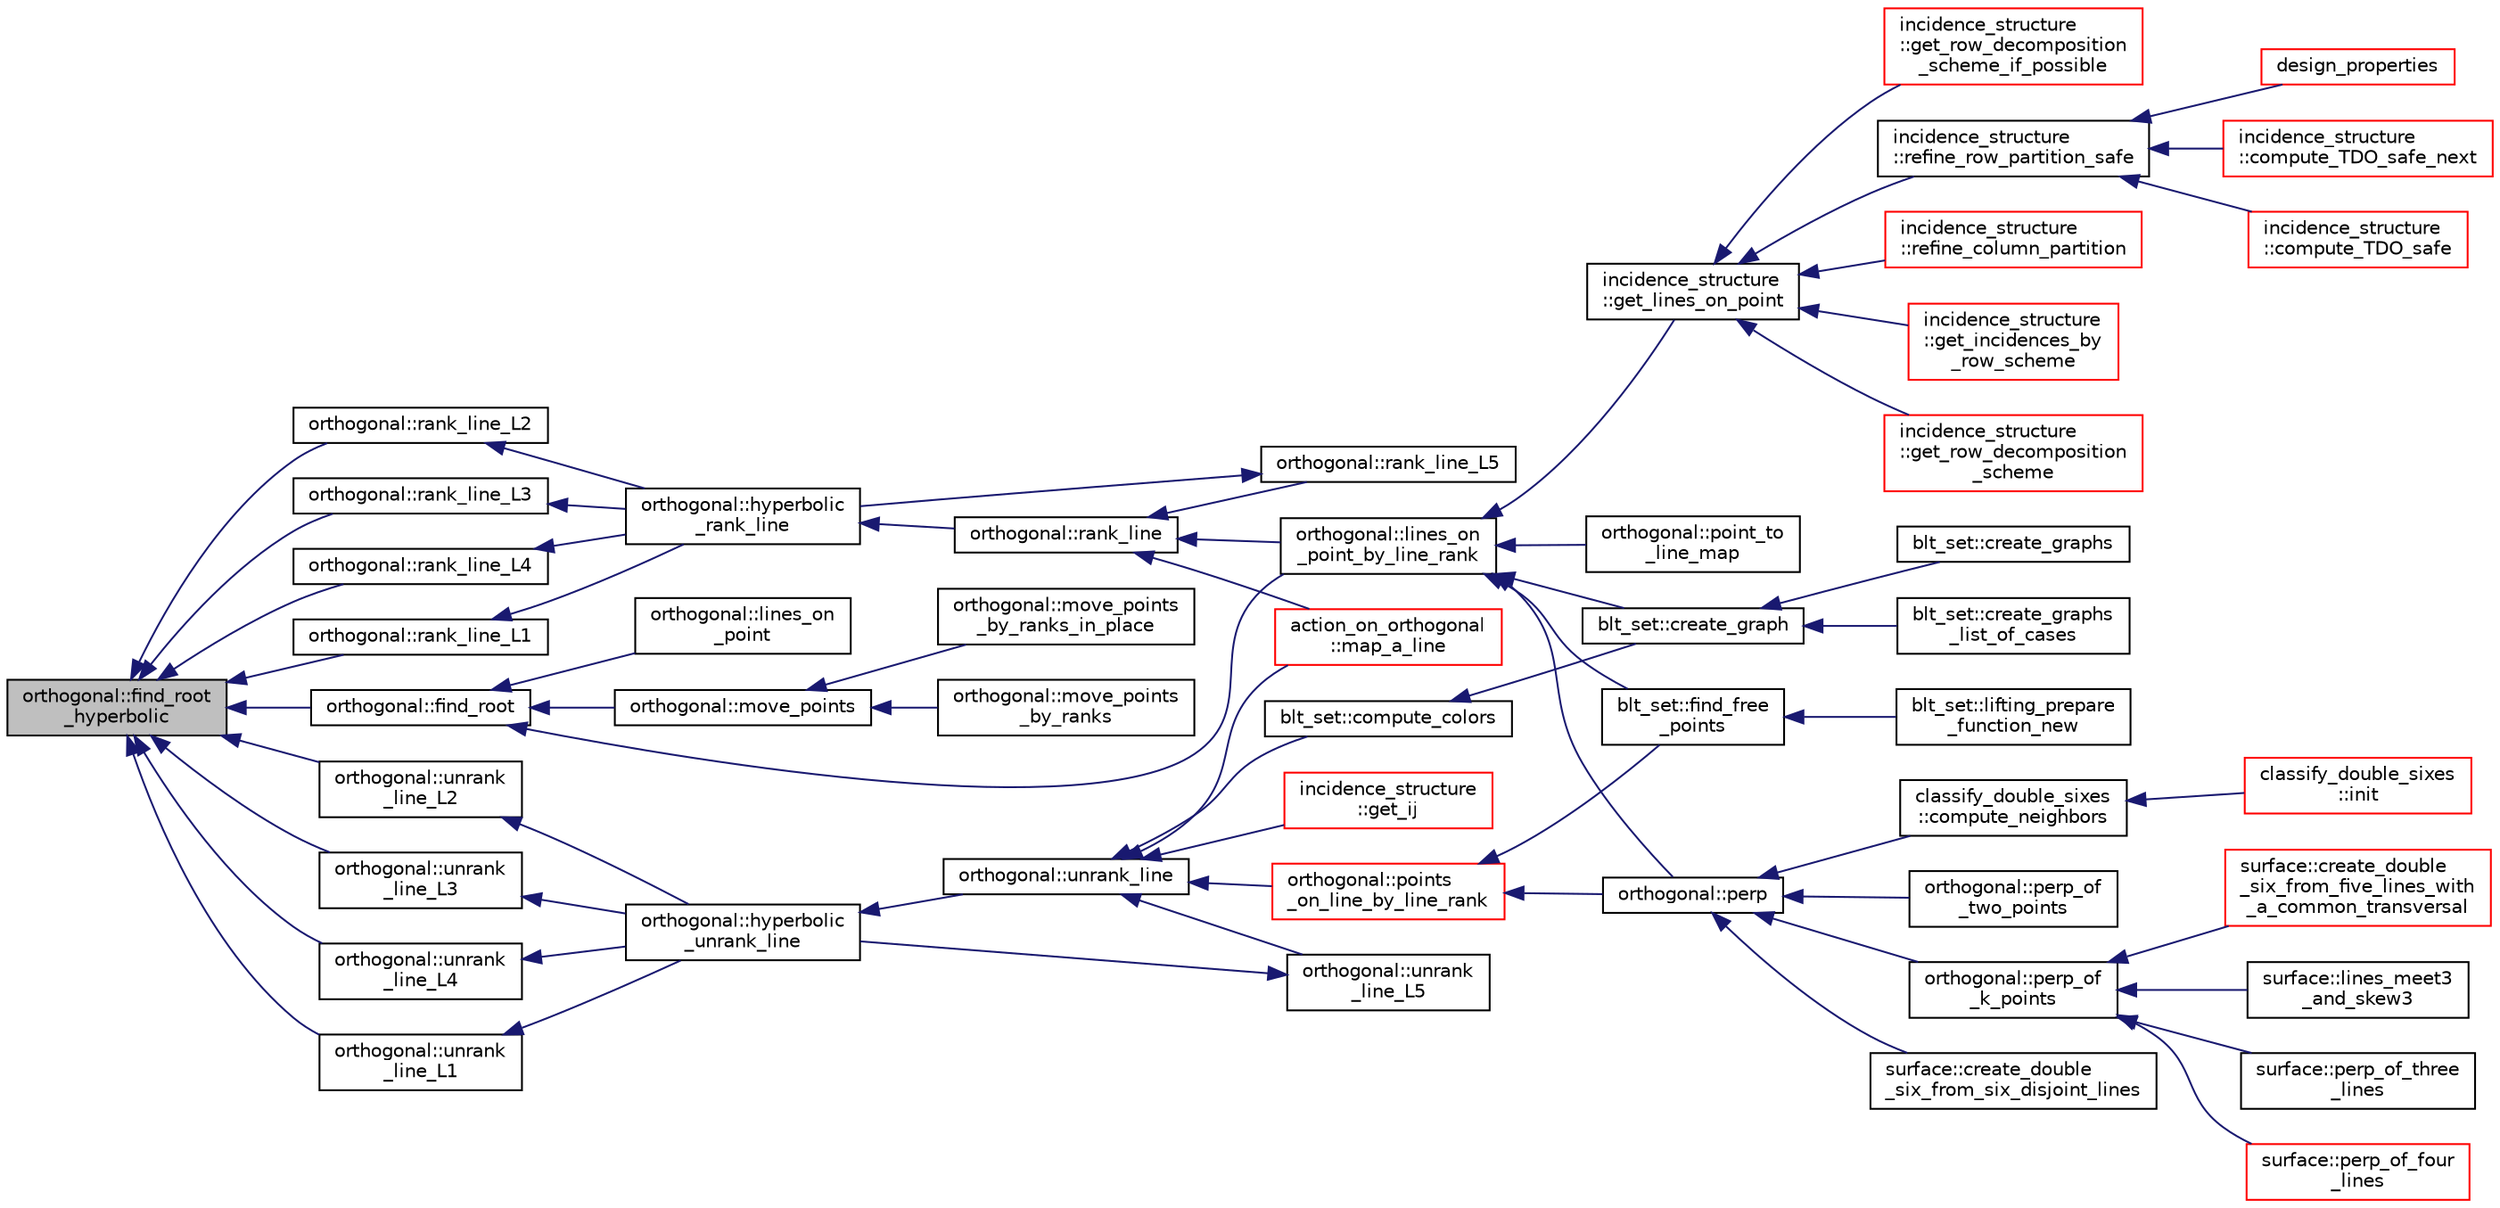 digraph "orthogonal::find_root_hyperbolic"
{
  edge [fontname="Helvetica",fontsize="10",labelfontname="Helvetica",labelfontsize="10"];
  node [fontname="Helvetica",fontsize="10",shape=record];
  rankdir="LR";
  Node5139 [label="orthogonal::find_root\l_hyperbolic",height=0.2,width=0.4,color="black", fillcolor="grey75", style="filled", fontcolor="black"];
  Node5139 -> Node5140 [dir="back",color="midnightblue",fontsize="10",style="solid",fontname="Helvetica"];
  Node5140 [label="orthogonal::find_root",height=0.2,width=0.4,color="black", fillcolor="white", style="filled",URL="$d7/daa/classorthogonal.html#a7cad6e763a1f49ab5e372a26f5cdf247"];
  Node5140 -> Node5141 [dir="back",color="midnightblue",fontsize="10",style="solid",fontname="Helvetica"];
  Node5141 [label="orthogonal::lines_on\l_point",height=0.2,width=0.4,color="black", fillcolor="white", style="filled",URL="$d7/daa/classorthogonal.html#aa3249c7fddbc156af817fb274e41c914"];
  Node5140 -> Node5142 [dir="back",color="midnightblue",fontsize="10",style="solid",fontname="Helvetica"];
  Node5142 [label="orthogonal::lines_on\l_point_by_line_rank",height=0.2,width=0.4,color="black", fillcolor="white", style="filled",URL="$d7/daa/classorthogonal.html#adc21874b6da3cd3585c704994fb538aa"];
  Node5142 -> Node5143 [dir="back",color="midnightblue",fontsize="10",style="solid",fontname="Helvetica"];
  Node5143 [label="blt_set::create_graph",height=0.2,width=0.4,color="black", fillcolor="white", style="filled",URL="$d1/d3d/classblt__set.html#ae92249ece99ffbc92e93e49cd5d5dccf"];
  Node5143 -> Node5144 [dir="back",color="midnightblue",fontsize="10",style="solid",fontname="Helvetica"];
  Node5144 [label="blt_set::create_graphs",height=0.2,width=0.4,color="black", fillcolor="white", style="filled",URL="$d1/d3d/classblt__set.html#a3f1d4a8ed15875c47b327949f26a4533"];
  Node5143 -> Node5145 [dir="back",color="midnightblue",fontsize="10",style="solid",fontname="Helvetica"];
  Node5145 [label="blt_set::create_graphs\l_list_of_cases",height=0.2,width=0.4,color="black", fillcolor="white", style="filled",URL="$d1/d3d/classblt__set.html#a91ad531d4154bd887182dbd6121476f3"];
  Node5142 -> Node5146 [dir="back",color="midnightblue",fontsize="10",style="solid",fontname="Helvetica"];
  Node5146 [label="blt_set::find_free\l_points",height=0.2,width=0.4,color="black", fillcolor="white", style="filled",URL="$d1/d3d/classblt__set.html#a71f82dd3dc4a901ea2a0949d2f1af302"];
  Node5146 -> Node5147 [dir="back",color="midnightblue",fontsize="10",style="solid",fontname="Helvetica"];
  Node5147 [label="blt_set::lifting_prepare\l_function_new",height=0.2,width=0.4,color="black", fillcolor="white", style="filled",URL="$d1/d3d/classblt__set.html#a1314b7c0a3b78ba54c0f61a397d8afce"];
  Node5142 -> Node5148 [dir="back",color="midnightblue",fontsize="10",style="solid",fontname="Helvetica"];
  Node5148 [label="orthogonal::point_to\l_line_map",height=0.2,width=0.4,color="black", fillcolor="white", style="filled",URL="$d7/daa/classorthogonal.html#a1eae48671390d1c251303be93b45f9e4"];
  Node5142 -> Node5149 [dir="back",color="midnightblue",fontsize="10",style="solid",fontname="Helvetica"];
  Node5149 [label="orthogonal::perp",height=0.2,width=0.4,color="black", fillcolor="white", style="filled",URL="$d7/daa/classorthogonal.html#ae80e0fa8d1e8caddb9afbb466e3d3189"];
  Node5149 -> Node5150 [dir="back",color="midnightblue",fontsize="10",style="solid",fontname="Helvetica"];
  Node5150 [label="orthogonal::perp_of\l_two_points",height=0.2,width=0.4,color="black", fillcolor="white", style="filled",URL="$d7/daa/classorthogonal.html#a6a05fef2e61ed508bff66d6728c58ec0"];
  Node5149 -> Node5151 [dir="back",color="midnightblue",fontsize="10",style="solid",fontname="Helvetica"];
  Node5151 [label="orthogonal::perp_of\l_k_points",height=0.2,width=0.4,color="black", fillcolor="white", style="filled",URL="$d7/daa/classorthogonal.html#a6a92a4680dc76bb289141fc5c765f5fb"];
  Node5151 -> Node5152 [dir="back",color="midnightblue",fontsize="10",style="solid",fontname="Helvetica"];
  Node5152 [label="surface::lines_meet3\l_and_skew3",height=0.2,width=0.4,color="black", fillcolor="white", style="filled",URL="$d5/d88/classsurface.html#af87ed9d20b980a89342f20c206ae5790"];
  Node5151 -> Node5153 [dir="back",color="midnightblue",fontsize="10",style="solid",fontname="Helvetica"];
  Node5153 [label="surface::perp_of_three\l_lines",height=0.2,width=0.4,color="black", fillcolor="white", style="filled",URL="$d5/d88/classsurface.html#aaa43449a367799d405821a1cd5a7e644"];
  Node5151 -> Node5154 [dir="back",color="midnightblue",fontsize="10",style="solid",fontname="Helvetica"];
  Node5154 [label="surface::perp_of_four\l_lines",height=0.2,width=0.4,color="red", fillcolor="white", style="filled",URL="$d5/d88/classsurface.html#a8da8a93f1fcbf344eb943869b0d488f1"];
  Node5151 -> Node5164 [dir="back",color="midnightblue",fontsize="10",style="solid",fontname="Helvetica"];
  Node5164 [label="surface::create_double\l_six_from_five_lines_with\l_a_common_transversal",height=0.2,width=0.4,color="red", fillcolor="white", style="filled",URL="$d5/d88/classsurface.html#a6d8fafa386893521305e016011d55673"];
  Node5149 -> Node5178 [dir="back",color="midnightblue",fontsize="10",style="solid",fontname="Helvetica"];
  Node5178 [label="surface::create_double\l_six_from_six_disjoint_lines",height=0.2,width=0.4,color="black", fillcolor="white", style="filled",URL="$d5/d88/classsurface.html#a4c44f0a33d709edee71537547880dd87"];
  Node5149 -> Node5179 [dir="back",color="midnightblue",fontsize="10",style="solid",fontname="Helvetica"];
  Node5179 [label="classify_double_sixes\l::compute_neighbors",height=0.2,width=0.4,color="black", fillcolor="white", style="filled",URL="$dd/d23/classclassify__double__sixes.html#a675e241052c36c58063ddcfc06d209b2"];
  Node5179 -> Node5158 [dir="back",color="midnightblue",fontsize="10",style="solid",fontname="Helvetica"];
  Node5158 [label="classify_double_sixes\l::init",height=0.2,width=0.4,color="red", fillcolor="white", style="filled",URL="$dd/d23/classclassify__double__sixes.html#a8c5c41d5124b35379d626480ff225f7b"];
  Node5142 -> Node5180 [dir="back",color="midnightblue",fontsize="10",style="solid",fontname="Helvetica"];
  Node5180 [label="incidence_structure\l::get_lines_on_point",height=0.2,width=0.4,color="black", fillcolor="white", style="filled",URL="$da/d8a/classincidence__structure.html#a09148fd9478525b4a65c8e44833d1861"];
  Node5180 -> Node5181 [dir="back",color="midnightblue",fontsize="10",style="solid",fontname="Helvetica"];
  Node5181 [label="incidence_structure\l::refine_row_partition_safe",height=0.2,width=0.4,color="black", fillcolor="white", style="filled",URL="$da/d8a/classincidence__structure.html#ae84b2dc0f1a0cd1f9acfadcae21e3745"];
  Node5181 -> Node5182 [dir="back",color="midnightblue",fontsize="10",style="solid",fontname="Helvetica"];
  Node5182 [label="design_properties",height=0.2,width=0.4,color="red", fillcolor="white", style="filled",URL="$d9/dc2/apps_2combinatorics_2design_8_c.html#a7d7aac893d68b4a25d1ab91b57ae2af1"];
  Node5181 -> Node5186 [dir="back",color="midnightblue",fontsize="10",style="solid",fontname="Helvetica"];
  Node5186 [label="incidence_structure\l::compute_TDO_safe_next",height=0.2,width=0.4,color="red", fillcolor="white", style="filled",URL="$da/d8a/classincidence__structure.html#a7c315a348fc6bed0f8642767cc9cd7d1"];
  Node5181 -> Node5189 [dir="back",color="midnightblue",fontsize="10",style="solid",fontname="Helvetica"];
  Node5189 [label="incidence_structure\l::compute_TDO_safe",height=0.2,width=0.4,color="red", fillcolor="white", style="filled",URL="$da/d8a/classincidence__structure.html#ab1409e71c4b6855e49edfd3526644202"];
  Node5180 -> Node5203 [dir="back",color="midnightblue",fontsize="10",style="solid",fontname="Helvetica"];
  Node5203 [label="incidence_structure\l::refine_column_partition",height=0.2,width=0.4,color="red", fillcolor="white", style="filled",URL="$da/d8a/classincidence__structure.html#ac262f307c1531d67496129dc7890cda4"];
  Node5180 -> Node5208 [dir="back",color="midnightblue",fontsize="10",style="solid",fontname="Helvetica"];
  Node5208 [label="incidence_structure\l::get_incidences_by\l_row_scheme",height=0.2,width=0.4,color="red", fillcolor="white", style="filled",URL="$da/d8a/classincidence__structure.html#addab249e03244133841bd793389c792c"];
  Node5180 -> Node5212 [dir="back",color="midnightblue",fontsize="10",style="solid",fontname="Helvetica"];
  Node5212 [label="incidence_structure\l::get_row_decomposition\l_scheme",height=0.2,width=0.4,color="red", fillcolor="white", style="filled",URL="$da/d8a/classincidence__structure.html#aa0ad04253ba8e75bb15900ee8b01c9aa"];
  Node5180 -> Node5223 [dir="back",color="midnightblue",fontsize="10",style="solid",fontname="Helvetica"];
  Node5223 [label="incidence_structure\l::get_row_decomposition\l_scheme_if_possible",height=0.2,width=0.4,color="red", fillcolor="white", style="filled",URL="$da/d8a/classincidence__structure.html#ac93d2a6419b0fca3f25f101c5f08caf5"];
  Node5140 -> Node5225 [dir="back",color="midnightblue",fontsize="10",style="solid",fontname="Helvetica"];
  Node5225 [label="orthogonal::move_points",height=0.2,width=0.4,color="black", fillcolor="white", style="filled",URL="$d7/daa/classorthogonal.html#a24bfc815e987e19df641315b98ff8822"];
  Node5225 -> Node5226 [dir="back",color="midnightblue",fontsize="10",style="solid",fontname="Helvetica"];
  Node5226 [label="orthogonal::move_points\l_by_ranks_in_place",height=0.2,width=0.4,color="black", fillcolor="white", style="filled",URL="$d7/daa/classorthogonal.html#a82fac7f7528e41392b5fe89860d4204d"];
  Node5225 -> Node5227 [dir="back",color="midnightblue",fontsize="10",style="solid",fontname="Helvetica"];
  Node5227 [label="orthogonal::move_points\l_by_ranks",height=0.2,width=0.4,color="black", fillcolor="white", style="filled",URL="$d7/daa/classorthogonal.html#a6b1b57c7b6114d7d51c9375fe5014b22"];
  Node5139 -> Node5228 [dir="back",color="midnightblue",fontsize="10",style="solid",fontname="Helvetica"];
  Node5228 [label="orthogonal::unrank\l_line_L1",height=0.2,width=0.4,color="black", fillcolor="white", style="filled",URL="$d7/daa/classorthogonal.html#aca204928ad9c6c2d9e9afe2ea5af6d60"];
  Node5228 -> Node5229 [dir="back",color="midnightblue",fontsize="10",style="solid",fontname="Helvetica"];
  Node5229 [label="orthogonal::hyperbolic\l_unrank_line",height=0.2,width=0.4,color="black", fillcolor="white", style="filled",URL="$d7/daa/classorthogonal.html#a94952194cdcc478feb676e97e2e272f2"];
  Node5229 -> Node5230 [dir="back",color="midnightblue",fontsize="10",style="solid",fontname="Helvetica"];
  Node5230 [label="orthogonal::unrank_line",height=0.2,width=0.4,color="black", fillcolor="white", style="filled",URL="$d7/daa/classorthogonal.html#a27fec576f6e11b80dd4503fa3cf7611e"];
  Node5230 -> Node5231 [dir="back",color="midnightblue",fontsize="10",style="solid",fontname="Helvetica"];
  Node5231 [label="blt_set::compute_colors",height=0.2,width=0.4,color="black", fillcolor="white", style="filled",URL="$d1/d3d/classblt__set.html#a6629b3a1a50c0f2736034abaea6f7d63"];
  Node5231 -> Node5143 [dir="back",color="midnightblue",fontsize="10",style="solid",fontname="Helvetica"];
  Node5230 -> Node5232 [dir="back",color="midnightblue",fontsize="10",style="solid",fontname="Helvetica"];
  Node5232 [label="orthogonal::points\l_on_line_by_line_rank",height=0.2,width=0.4,color="red", fillcolor="white", style="filled",URL="$d7/daa/classorthogonal.html#aec3f511b69d0a28340f93d6f904c5daa"];
  Node5232 -> Node5146 [dir="back",color="midnightblue",fontsize="10",style="solid",fontname="Helvetica"];
  Node5232 -> Node5149 [dir="back",color="midnightblue",fontsize="10",style="solid",fontname="Helvetica"];
  Node5230 -> Node5242 [dir="back",color="midnightblue",fontsize="10",style="solid",fontname="Helvetica"];
  Node5242 [label="orthogonal::unrank\l_line_L5",height=0.2,width=0.4,color="black", fillcolor="white", style="filled",URL="$d7/daa/classorthogonal.html#a64148a40b356447a00d985789ad74c82"];
  Node5242 -> Node5229 [dir="back",color="midnightblue",fontsize="10",style="solid",fontname="Helvetica"];
  Node5230 -> Node5243 [dir="back",color="midnightblue",fontsize="10",style="solid",fontname="Helvetica"];
  Node5243 [label="incidence_structure\l::get_ij",height=0.2,width=0.4,color="red", fillcolor="white", style="filled",URL="$da/d8a/classincidence__structure.html#a5ee9b327bdd0c2714cadff040a4c4678"];
  Node5230 -> Node5252 [dir="back",color="midnightblue",fontsize="10",style="solid",fontname="Helvetica"];
  Node5252 [label="action_on_orthogonal\l::map_a_line",height=0.2,width=0.4,color="red", fillcolor="white", style="filled",URL="$dc/d87/classaction__on__orthogonal.html#ac7e41a4bbc9e0f2813f2f7030f3ed177"];
  Node5139 -> Node5454 [dir="back",color="midnightblue",fontsize="10",style="solid",fontname="Helvetica"];
  Node5454 [label="orthogonal::rank_line_L1",height=0.2,width=0.4,color="black", fillcolor="white", style="filled",URL="$d7/daa/classorthogonal.html#a2d89d504dee5256f035591c1cb64e129"];
  Node5454 -> Node5455 [dir="back",color="midnightblue",fontsize="10",style="solid",fontname="Helvetica"];
  Node5455 [label="orthogonal::hyperbolic\l_rank_line",height=0.2,width=0.4,color="black", fillcolor="white", style="filled",URL="$d7/daa/classorthogonal.html#a2810f9a6851f445b03fdbfe2a888e9f5"];
  Node5455 -> Node5456 [dir="back",color="midnightblue",fontsize="10",style="solid",fontname="Helvetica"];
  Node5456 [label="orthogonal::rank_line",height=0.2,width=0.4,color="black", fillcolor="white", style="filled",URL="$d7/daa/classorthogonal.html#a5e1b5a3eb76840f425e71f25dabcd470"];
  Node5456 -> Node5142 [dir="back",color="midnightblue",fontsize="10",style="solid",fontname="Helvetica"];
  Node5456 -> Node5457 [dir="back",color="midnightblue",fontsize="10",style="solid",fontname="Helvetica"];
  Node5457 [label="orthogonal::rank_line_L5",height=0.2,width=0.4,color="black", fillcolor="white", style="filled",URL="$d7/daa/classorthogonal.html#a80bcc065004ef76b70cef437fff6f54c"];
  Node5457 -> Node5455 [dir="back",color="midnightblue",fontsize="10",style="solid",fontname="Helvetica"];
  Node5456 -> Node5252 [dir="back",color="midnightblue",fontsize="10",style="solid",fontname="Helvetica"];
  Node5139 -> Node5458 [dir="back",color="midnightblue",fontsize="10",style="solid",fontname="Helvetica"];
  Node5458 [label="orthogonal::unrank\l_line_L2",height=0.2,width=0.4,color="black", fillcolor="white", style="filled",URL="$d7/daa/classorthogonal.html#abb7883ab6e8726606f8b82094d1181a5"];
  Node5458 -> Node5229 [dir="back",color="midnightblue",fontsize="10",style="solid",fontname="Helvetica"];
  Node5139 -> Node5459 [dir="back",color="midnightblue",fontsize="10",style="solid",fontname="Helvetica"];
  Node5459 [label="orthogonal::rank_line_L2",height=0.2,width=0.4,color="black", fillcolor="white", style="filled",URL="$d7/daa/classorthogonal.html#abd9adb280933c973c9288e2764f72256"];
  Node5459 -> Node5455 [dir="back",color="midnightblue",fontsize="10",style="solid",fontname="Helvetica"];
  Node5139 -> Node5460 [dir="back",color="midnightblue",fontsize="10",style="solid",fontname="Helvetica"];
  Node5460 [label="orthogonal::unrank\l_line_L3",height=0.2,width=0.4,color="black", fillcolor="white", style="filled",URL="$d7/daa/classorthogonal.html#a3546eded4c93131b31df43de26a08991"];
  Node5460 -> Node5229 [dir="back",color="midnightblue",fontsize="10",style="solid",fontname="Helvetica"];
  Node5139 -> Node5461 [dir="back",color="midnightblue",fontsize="10",style="solid",fontname="Helvetica"];
  Node5461 [label="orthogonal::rank_line_L3",height=0.2,width=0.4,color="black", fillcolor="white", style="filled",URL="$d7/daa/classorthogonal.html#a45ebd133d98a13f8c10e1ff0310874a9"];
  Node5461 -> Node5455 [dir="back",color="midnightblue",fontsize="10",style="solid",fontname="Helvetica"];
  Node5139 -> Node5462 [dir="back",color="midnightblue",fontsize="10",style="solid",fontname="Helvetica"];
  Node5462 [label="orthogonal::unrank\l_line_L4",height=0.2,width=0.4,color="black", fillcolor="white", style="filled",URL="$d7/daa/classorthogonal.html#ab207c36ebccd5b91981d678a56ffd9eb"];
  Node5462 -> Node5229 [dir="back",color="midnightblue",fontsize="10",style="solid",fontname="Helvetica"];
  Node5139 -> Node5463 [dir="back",color="midnightblue",fontsize="10",style="solid",fontname="Helvetica"];
  Node5463 [label="orthogonal::rank_line_L4",height=0.2,width=0.4,color="black", fillcolor="white", style="filled",URL="$d7/daa/classorthogonal.html#a80dc34bc12588a8b6e70cf00cd9558a6"];
  Node5463 -> Node5455 [dir="back",color="midnightblue",fontsize="10",style="solid",fontname="Helvetica"];
}
